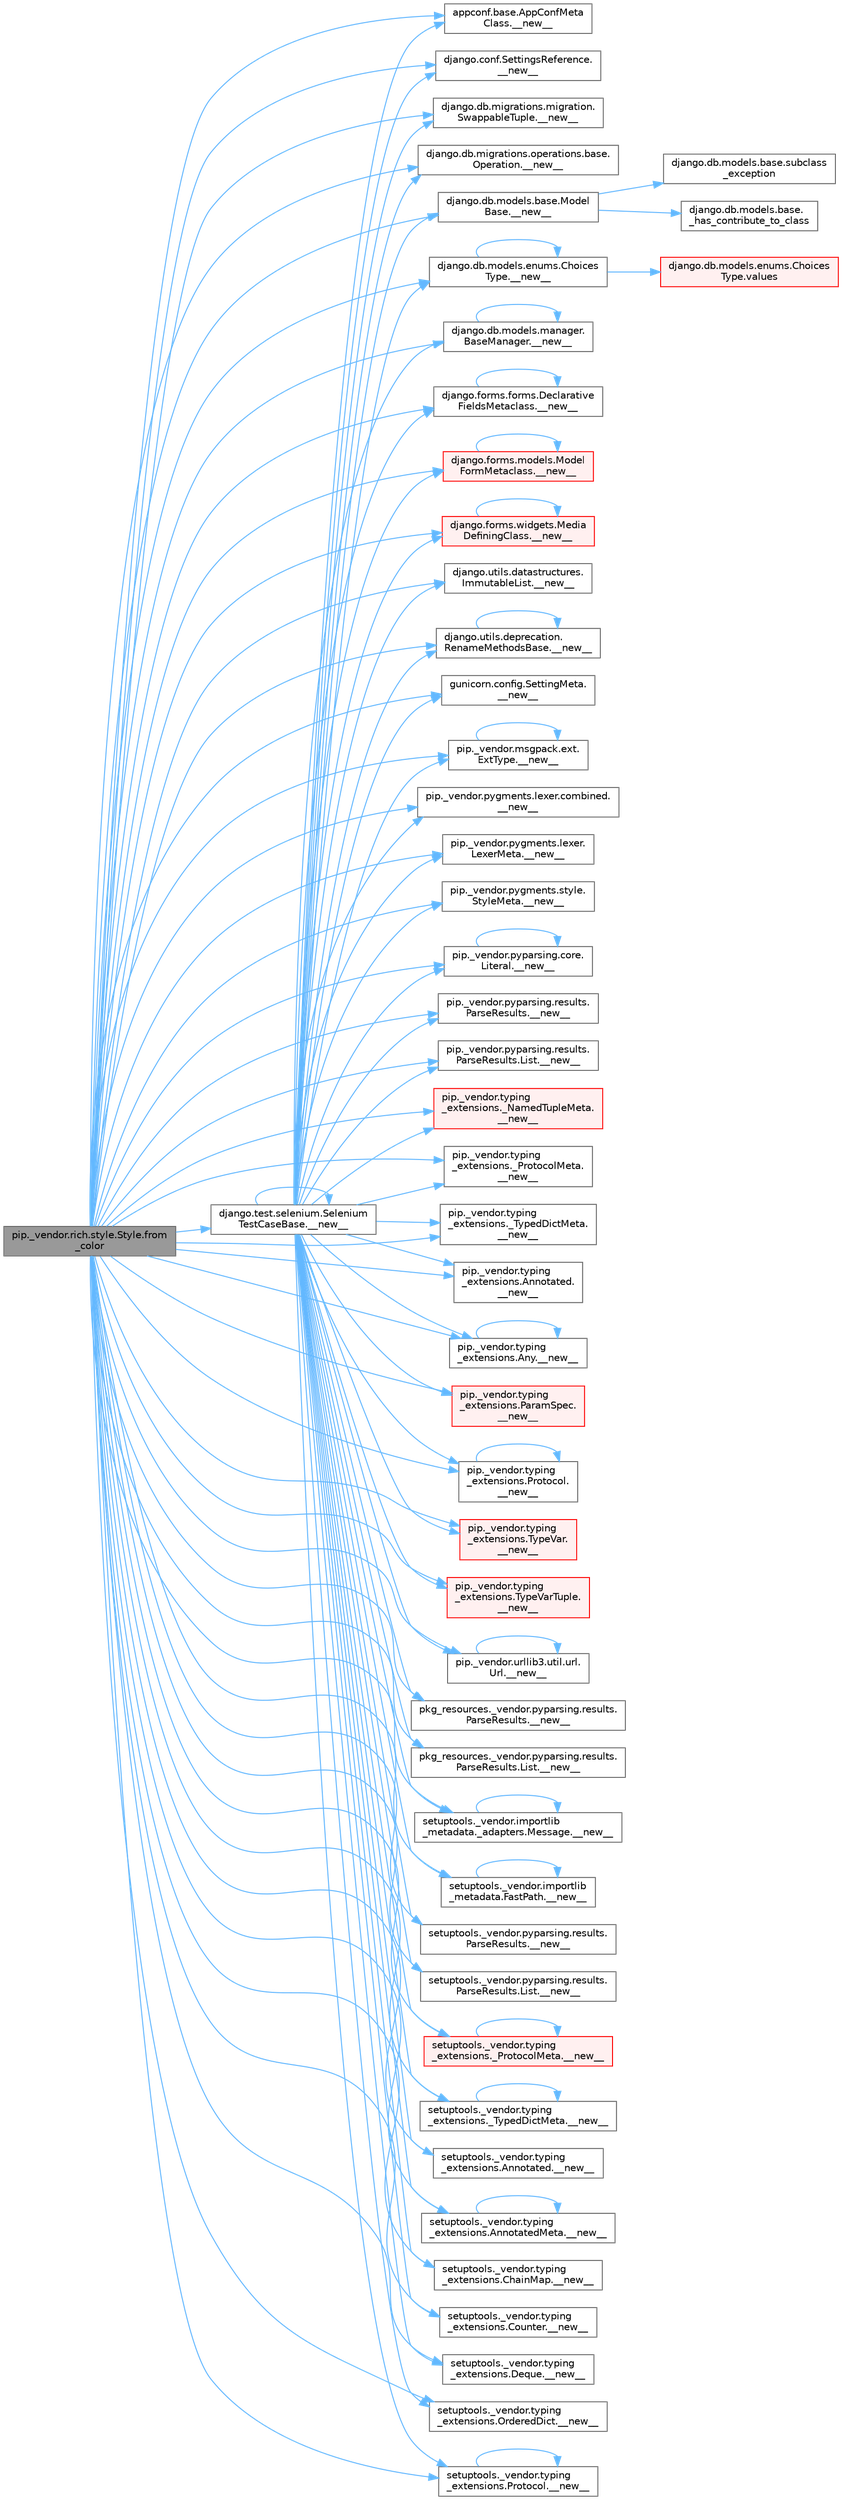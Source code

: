 digraph "pip._vendor.rich.style.Style.from_color"
{
 // LATEX_PDF_SIZE
  bgcolor="transparent";
  edge [fontname=Helvetica,fontsize=10,labelfontname=Helvetica,labelfontsize=10];
  node [fontname=Helvetica,fontsize=10,shape=box,height=0.2,width=0.4];
  rankdir="LR";
  Node1 [id="Node000001",label="pip._vendor.rich.style.Style.from\l_color",height=0.2,width=0.4,color="gray40", fillcolor="grey60", style="filled", fontcolor="black",tooltip=" "];
  Node1 -> Node2 [id="edge1_Node000001_Node000002",color="steelblue1",style="solid",tooltip=" "];
  Node2 [id="Node000002",label="appconf.base.AppConfMeta\lClass.__new__",height=0.2,width=0.4,color="grey40", fillcolor="white", style="filled",URL="$classappconf_1_1base_1_1_app_conf_meta_class.html#ae3b2cf6f30224474b6edcbf1387b0852",tooltip=" "];
  Node1 -> Node3 [id="edge2_Node000001_Node000003",color="steelblue1",style="solid",tooltip=" "];
  Node3 [id="Node000003",label="django.conf.SettingsReference.\l__new__",height=0.2,width=0.4,color="grey40", fillcolor="white", style="filled",URL="$classdjango_1_1conf_1_1_settings_reference.html#adee6f36144aa1e65ddd081a4459ddf26",tooltip=" "];
  Node1 -> Node4 [id="edge3_Node000001_Node000004",color="steelblue1",style="solid",tooltip=" "];
  Node4 [id="Node000004",label="django.db.migrations.migration.\lSwappableTuple.__new__",height=0.2,width=0.4,color="grey40", fillcolor="white", style="filled",URL="$classdjango_1_1db_1_1migrations_1_1migration_1_1_swappable_tuple.html#a7509a6a2c07a40cda2a0dac5d6e99789",tooltip=" "];
  Node1 -> Node5 [id="edge4_Node000001_Node000005",color="steelblue1",style="solid",tooltip=" "];
  Node5 [id="Node000005",label="django.db.migrations.operations.base.\lOperation.__new__",height=0.2,width=0.4,color="grey40", fillcolor="white", style="filled",URL="$classdjango_1_1db_1_1migrations_1_1operations_1_1base_1_1_operation.html#a0e75a153578c0aa184cef917cbc50cdf",tooltip=" "];
  Node1 -> Node6 [id="edge5_Node000001_Node000006",color="steelblue1",style="solid",tooltip=" "];
  Node6 [id="Node000006",label="django.db.models.base.Model\lBase.__new__",height=0.2,width=0.4,color="grey40", fillcolor="white", style="filled",URL="$classdjango_1_1db_1_1models_1_1base_1_1_model_base.html#a5688192f626b496760655c3b5309a0bc",tooltip=" "];
  Node6 -> Node7 [id="edge6_Node000006_Node000007",color="steelblue1",style="solid",tooltip=" "];
  Node7 [id="Node000007",label="django.db.models.base.\l_has_contribute_to_class",height=0.2,width=0.4,color="grey40", fillcolor="white", style="filled",URL="$namespacedjango_1_1db_1_1models_1_1base.html#abaf58b00715cc92319920ccf82da9bcf",tooltip=" "];
  Node6 -> Node8 [id="edge7_Node000006_Node000008",color="steelblue1",style="solid",tooltip=" "];
  Node8 [id="Node000008",label="django.db.models.base.subclass\l_exception",height=0.2,width=0.4,color="grey40", fillcolor="white", style="filled",URL="$namespacedjango_1_1db_1_1models_1_1base.html#a194474a030dc3ae3d4a1d74a36b93d34",tooltip=" "];
  Node1 -> Node9 [id="edge8_Node000001_Node000009",color="steelblue1",style="solid",tooltip=" "];
  Node9 [id="Node000009",label="django.db.models.enums.Choices\lType.__new__",height=0.2,width=0.4,color="grey40", fillcolor="white", style="filled",URL="$classdjango_1_1db_1_1models_1_1enums_1_1_choices_type.html#a973fedbb791aa7249348ddf93ba850d9",tooltip=" "];
  Node9 -> Node9 [id="edge9_Node000009_Node000009",color="steelblue1",style="solid",tooltip=" "];
  Node9 -> Node10 [id="edge10_Node000009_Node000010",color="steelblue1",style="solid",tooltip=" "];
  Node10 [id="Node000010",label="django.db.models.enums.Choices\lType.values",height=0.2,width=0.4,color="red", fillcolor="#FFF0F0", style="filled",URL="$classdjango_1_1db_1_1models_1_1enums_1_1_choices_type.html#a6a25241e73ee5ff638ef5b424f5cb8e8",tooltip=" "];
  Node1 -> Node2562 [id="edge11_Node000001_Node002562",color="steelblue1",style="solid",tooltip=" "];
  Node2562 [id="Node002562",label="django.db.models.manager.\lBaseManager.__new__",height=0.2,width=0.4,color="grey40", fillcolor="white", style="filled",URL="$classdjango_1_1db_1_1models_1_1manager_1_1_base_manager.html#a402956cc7048ac4239181d9bf52f38d7",tooltip=" "];
  Node2562 -> Node2562 [id="edge12_Node002562_Node002562",color="steelblue1",style="solid",tooltip=" "];
  Node1 -> Node2563 [id="edge13_Node000001_Node002563",color="steelblue1",style="solid",tooltip=" "];
  Node2563 [id="Node002563",label="django.forms.forms.Declarative\lFieldsMetaclass.__new__",height=0.2,width=0.4,color="grey40", fillcolor="white", style="filled",URL="$classdjango_1_1forms_1_1forms_1_1_declarative_fields_metaclass.html#aa82d8ae60cf8bd4ffb1991279105590e",tooltip=" "];
  Node2563 -> Node2563 [id="edge14_Node002563_Node002563",color="steelblue1",style="solid",tooltip=" "];
  Node1 -> Node2564 [id="edge15_Node000001_Node002564",color="steelblue1",style="solid",tooltip=" "];
  Node2564 [id="Node002564",label="django.forms.models.Model\lFormMetaclass.__new__",height=0.2,width=0.4,color="red", fillcolor="#FFF0F0", style="filled",URL="$classdjango_1_1forms_1_1models_1_1_model_form_metaclass.html#aed0f8e0548ca5e8f42c96d3266daa521",tooltip=" "];
  Node2564 -> Node2564 [id="edge16_Node002564_Node002564",color="steelblue1",style="solid",tooltip=" "];
  Node1 -> Node2567 [id="edge17_Node000001_Node002567",color="steelblue1",style="solid",tooltip=" "];
  Node2567 [id="Node002567",label="django.forms.widgets.Media\lDefiningClass.__new__",height=0.2,width=0.4,color="red", fillcolor="#FFF0F0", style="filled",URL="$classdjango_1_1forms_1_1widgets_1_1_media_defining_class.html#a5d0b465656e0c8c06c5b18272005b5b9",tooltip=" "];
  Node2567 -> Node2567 [id="edge18_Node002567_Node002567",color="steelblue1",style="solid",tooltip=" "];
  Node1 -> Node2569 [id="edge19_Node000001_Node002569",color="steelblue1",style="solid",tooltip=" "];
  Node2569 [id="Node002569",label="django.test.selenium.Selenium\lTestCaseBase.__new__",height=0.2,width=0.4,color="grey40", fillcolor="white", style="filled",URL="$classdjango_1_1test_1_1selenium_1_1_selenium_test_case_base.html#a4082fc89599686abaf551a6d6382b4e3",tooltip=" "];
  Node2569 -> Node2 [id="edge20_Node002569_Node000002",color="steelblue1",style="solid",tooltip=" "];
  Node2569 -> Node3 [id="edge21_Node002569_Node000003",color="steelblue1",style="solid",tooltip=" "];
  Node2569 -> Node4 [id="edge22_Node002569_Node000004",color="steelblue1",style="solid",tooltip=" "];
  Node2569 -> Node5 [id="edge23_Node002569_Node000005",color="steelblue1",style="solid",tooltip=" "];
  Node2569 -> Node6 [id="edge24_Node002569_Node000006",color="steelblue1",style="solid",tooltip=" "];
  Node2569 -> Node9 [id="edge25_Node002569_Node000009",color="steelblue1",style="solid",tooltip=" "];
  Node2569 -> Node2562 [id="edge26_Node002569_Node002562",color="steelblue1",style="solid",tooltip=" "];
  Node2569 -> Node2563 [id="edge27_Node002569_Node002563",color="steelblue1",style="solid",tooltip=" "];
  Node2569 -> Node2564 [id="edge28_Node002569_Node002564",color="steelblue1",style="solid",tooltip=" "];
  Node2569 -> Node2567 [id="edge29_Node002569_Node002567",color="steelblue1",style="solid",tooltip=" "];
  Node2569 -> Node2569 [id="edge30_Node002569_Node002569",color="steelblue1",style="solid",tooltip=" "];
  Node2569 -> Node2570 [id="edge31_Node002569_Node002570",color="steelblue1",style="solid",tooltip=" "];
  Node2570 [id="Node002570",label="django.utils.datastructures.\lImmutableList.__new__",height=0.2,width=0.4,color="grey40", fillcolor="white", style="filled",URL="$classdjango_1_1utils_1_1datastructures_1_1_immutable_list.html#a8047498daf24d8607388c0b4154740b2",tooltip=" "];
  Node2569 -> Node2571 [id="edge32_Node002569_Node002571",color="steelblue1",style="solid",tooltip=" "];
  Node2571 [id="Node002571",label="django.utils.deprecation.\lRenameMethodsBase.__new__",height=0.2,width=0.4,color="grey40", fillcolor="white", style="filled",URL="$classdjango_1_1utils_1_1deprecation_1_1_rename_methods_base.html#a72f694aaa642540d90e1bffa672370de",tooltip=" "];
  Node2571 -> Node2571 [id="edge33_Node002571_Node002571",color="steelblue1",style="solid",tooltip=" "];
  Node2569 -> Node2572 [id="edge34_Node002569_Node002572",color="steelblue1",style="solid",tooltip=" "];
  Node2572 [id="Node002572",label="gunicorn.config.SettingMeta.\l__new__",height=0.2,width=0.4,color="grey40", fillcolor="white", style="filled",URL="$classgunicorn_1_1config_1_1_setting_meta.html#a713ec36dc4c046ccc522514936b82f7f",tooltip=" "];
  Node2569 -> Node2573 [id="edge35_Node002569_Node002573",color="steelblue1",style="solid",tooltip=" "];
  Node2573 [id="Node002573",label="pip._vendor.msgpack.ext.\lExtType.__new__",height=0.2,width=0.4,color="grey40", fillcolor="white", style="filled",URL="$classpip_1_1__vendor_1_1msgpack_1_1ext_1_1_ext_type.html#abe7a0b1b20af79b005fb5a5e3efc0435",tooltip=" "];
  Node2573 -> Node2573 [id="edge36_Node002573_Node002573",color="steelblue1",style="solid",tooltip=" "];
  Node2569 -> Node2574 [id="edge37_Node002569_Node002574",color="steelblue1",style="solid",tooltip=" "];
  Node2574 [id="Node002574",label="pip._vendor.pygments.lexer.combined.\l__new__",height=0.2,width=0.4,color="grey40", fillcolor="white", style="filled",URL="$classpip_1_1__vendor_1_1pygments_1_1lexer_1_1combined.html#a9cd33c733986590cbc88a3ab713e5ce0",tooltip=" "];
  Node2569 -> Node2575 [id="edge38_Node002569_Node002575",color="steelblue1",style="solid",tooltip=" "];
  Node2575 [id="Node002575",label="pip._vendor.pygments.lexer.\lLexerMeta.__new__",height=0.2,width=0.4,color="grey40", fillcolor="white", style="filled",URL="$classpip_1_1__vendor_1_1pygments_1_1lexer_1_1_lexer_meta.html#a406da98fb1446ca90f2648ab98c66bad",tooltip=" "];
  Node2569 -> Node2576 [id="edge39_Node002569_Node002576",color="steelblue1",style="solid",tooltip=" "];
  Node2576 [id="Node002576",label="pip._vendor.pygments.style.\lStyleMeta.__new__",height=0.2,width=0.4,color="grey40", fillcolor="white", style="filled",URL="$classpip_1_1__vendor_1_1pygments_1_1style_1_1_style_meta.html#a5dc70dab76cd2e2d6376dbe75feb1769",tooltip=" "];
  Node2569 -> Node2577 [id="edge40_Node002569_Node002577",color="steelblue1",style="solid",tooltip=" "];
  Node2577 [id="Node002577",label="pip._vendor.pyparsing.core.\lLiteral.__new__",height=0.2,width=0.4,color="grey40", fillcolor="white", style="filled",URL="$classpip_1_1__vendor_1_1pyparsing_1_1core_1_1_literal.html#a0d3601e9a92f871b9cfa945f1e9e9c74",tooltip=" "];
  Node2577 -> Node2577 [id="edge41_Node002577_Node002577",color="steelblue1",style="solid",tooltip=" "];
  Node2569 -> Node2578 [id="edge42_Node002569_Node002578",color="steelblue1",style="solid",tooltip=" "];
  Node2578 [id="Node002578",label="pip._vendor.pyparsing.results.\lParseResults.__new__",height=0.2,width=0.4,color="grey40", fillcolor="white", style="filled",URL="$classpip_1_1__vendor_1_1pyparsing_1_1results_1_1_parse_results.html#a6140b8a6ae9257709158fe8a8b12e463",tooltip=" "];
  Node2569 -> Node2579 [id="edge43_Node002569_Node002579",color="steelblue1",style="solid",tooltip=" "];
  Node2579 [id="Node002579",label="pip._vendor.pyparsing.results.\lParseResults.List.__new__",height=0.2,width=0.4,color="grey40", fillcolor="white", style="filled",URL="$classpip_1_1__vendor_1_1pyparsing_1_1results_1_1_parse_results_1_1_list.html#a5e47fbe8bed3d723f908cab31b4697c8",tooltip=" "];
  Node2569 -> Node2580 [id="edge44_Node002569_Node002580",color="steelblue1",style="solid",tooltip=" "];
  Node2580 [id="Node002580",label="pip._vendor.typing\l_extensions._NamedTupleMeta.\l__new__",height=0.2,width=0.4,color="red", fillcolor="#FFF0F0", style="filled",URL="$classpip_1_1__vendor_1_1typing__extensions_1_1___named_tuple_meta.html#acfd0b699066d3a3c3b387a5630f54bda",tooltip=" "];
  Node2569 -> Node2582 [id="edge45_Node002569_Node002582",color="steelblue1",style="solid",tooltip=" "];
  Node2582 [id="Node002582",label="pip._vendor.typing\l_extensions._ProtocolMeta.\l__new__",height=0.2,width=0.4,color="grey40", fillcolor="white", style="filled",URL="$classpip_1_1__vendor_1_1typing__extensions_1_1___protocol_meta.html#a4c5bb64abd48786235dca2ce08f4dd2a",tooltip=" "];
  Node2569 -> Node2583 [id="edge46_Node002569_Node002583",color="steelblue1",style="solid",tooltip=" "];
  Node2583 [id="Node002583",label="pip._vendor.typing\l_extensions._TypedDictMeta.\l__new__",height=0.2,width=0.4,color="grey40", fillcolor="white", style="filled",URL="$classpip_1_1__vendor_1_1typing__extensions_1_1___typed_dict_meta.html#a231f9eb321bb5a92f1216c726b0ca293",tooltip=" "];
  Node2569 -> Node2584 [id="edge47_Node002569_Node002584",color="steelblue1",style="solid",tooltip=" "];
  Node2584 [id="Node002584",label="pip._vendor.typing\l_extensions.Annotated.\l__new__",height=0.2,width=0.4,color="grey40", fillcolor="white", style="filled",URL="$classpip_1_1__vendor_1_1typing__extensions_1_1_annotated.html#a29016386777b4c0fbaf5a2bfd674d613",tooltip=" "];
  Node2569 -> Node2585 [id="edge48_Node002569_Node002585",color="steelblue1",style="solid",tooltip=" "];
  Node2585 [id="Node002585",label="pip._vendor.typing\l_extensions.Any.__new__",height=0.2,width=0.4,color="grey40", fillcolor="white", style="filled",URL="$classpip_1_1__vendor_1_1typing__extensions_1_1_any.html#afc88c07996e7abcc8625b4c13948cf22",tooltip=" "];
  Node2585 -> Node2585 [id="edge49_Node002585_Node002585",color="steelblue1",style="solid",tooltip=" "];
  Node2569 -> Node2586 [id="edge50_Node002569_Node002586",color="steelblue1",style="solid",tooltip=" "];
  Node2586 [id="Node002586",label="pip._vendor.typing\l_extensions.ParamSpec.\l__new__",height=0.2,width=0.4,color="red", fillcolor="#FFF0F0", style="filled",URL="$classpip_1_1__vendor_1_1typing__extensions_1_1_param_spec.html#a2dd105c75665f4321a2f1825882cbc87",tooltip=" "];
  Node2569 -> Node2590 [id="edge51_Node002569_Node002590",color="steelblue1",style="solid",tooltip=" "];
  Node2590 [id="Node002590",label="pip._vendor.typing\l_extensions.Protocol.\l__new__",height=0.2,width=0.4,color="grey40", fillcolor="white", style="filled",URL="$classpip_1_1__vendor_1_1typing__extensions_1_1_protocol.html#a47d3d1279a5cdefac80e87f62214956d",tooltip=" "];
  Node2590 -> Node2590 [id="edge52_Node002590_Node002590",color="steelblue1",style="solid",tooltip=" "];
  Node2569 -> Node2591 [id="edge53_Node002569_Node002591",color="steelblue1",style="solid",tooltip=" "];
  Node2591 [id="Node002591",label="pip._vendor.typing\l_extensions.TypeVar.\l__new__",height=0.2,width=0.4,color="red", fillcolor="#FFF0F0", style="filled",URL="$classpip_1_1__vendor_1_1typing__extensions_1_1_type_var.html#a25ba2413599c09136145a2007f6e1dbe",tooltip=" "];
  Node2569 -> Node2592 [id="edge54_Node002569_Node002592",color="steelblue1",style="solid",tooltip=" "];
  Node2592 [id="Node002592",label="pip._vendor.typing\l_extensions.TypeVarTuple.\l__new__",height=0.2,width=0.4,color="red", fillcolor="#FFF0F0", style="filled",URL="$classpip_1_1__vendor_1_1typing__extensions_1_1_type_var_tuple.html#aae55c9f134bc96bd526ba1eae411f5f1",tooltip=" "];
  Node2569 -> Node2593 [id="edge55_Node002569_Node002593",color="steelblue1",style="solid",tooltip=" "];
  Node2593 [id="Node002593",label="pip._vendor.urllib3.util.url.\lUrl.__new__",height=0.2,width=0.4,color="grey40", fillcolor="white", style="filled",URL="$classpip_1_1__vendor_1_1urllib3_1_1util_1_1url_1_1_url.html#a456f801e13ac93858a6fbd7268ba1f04",tooltip=" "];
  Node2593 -> Node2593 [id="edge56_Node002593_Node002593",color="steelblue1",style="solid",tooltip=" "];
  Node2569 -> Node2594 [id="edge57_Node002569_Node002594",color="steelblue1",style="solid",tooltip=" "];
  Node2594 [id="Node002594",label="pkg_resources._vendor.pyparsing.results.\lParseResults.__new__",height=0.2,width=0.4,color="grey40", fillcolor="white", style="filled",URL="$classpkg__resources_1_1__vendor_1_1pyparsing_1_1results_1_1_parse_results.html#ab6a3f2774236c18c3092ff7a71132c83",tooltip=" "];
  Node2569 -> Node2595 [id="edge58_Node002569_Node002595",color="steelblue1",style="solid",tooltip=" "];
  Node2595 [id="Node002595",label="pkg_resources._vendor.pyparsing.results.\lParseResults.List.__new__",height=0.2,width=0.4,color="grey40", fillcolor="white", style="filled",URL="$classpkg__resources_1_1__vendor_1_1pyparsing_1_1results_1_1_parse_results_1_1_list.html#a5a449627c1fb5eca9be16ab8d8bfa58e",tooltip=" "];
  Node2569 -> Node2596 [id="edge59_Node002569_Node002596",color="steelblue1",style="solid",tooltip=" "];
  Node2596 [id="Node002596",label="setuptools._vendor.importlib\l_metadata._adapters.Message.__new__",height=0.2,width=0.4,color="grey40", fillcolor="white", style="filled",URL="$classsetuptools_1_1__vendor_1_1importlib__metadata_1_1__adapters_1_1_message.html#a0043d64feabda7d5d1efde3caf7a95c5",tooltip=" "];
  Node2596 -> Node2596 [id="edge60_Node002596_Node002596",color="steelblue1",style="solid",tooltip=" "];
  Node2569 -> Node2597 [id="edge61_Node002569_Node002597",color="steelblue1",style="solid",tooltip=" "];
  Node2597 [id="Node002597",label="setuptools._vendor.importlib\l_metadata.FastPath.__new__",height=0.2,width=0.4,color="grey40", fillcolor="white", style="filled",URL="$classsetuptools_1_1__vendor_1_1importlib__metadata_1_1_fast_path.html#a7cab5071b060aabfdfb5dae34cfae23c",tooltip=" "];
  Node2597 -> Node2597 [id="edge62_Node002597_Node002597",color="steelblue1",style="solid",tooltip=" "];
  Node2569 -> Node2598 [id="edge63_Node002569_Node002598",color="steelblue1",style="solid",tooltip=" "];
  Node2598 [id="Node002598",label="setuptools._vendor.pyparsing.results.\lParseResults.__new__",height=0.2,width=0.4,color="grey40", fillcolor="white", style="filled",URL="$classsetuptools_1_1__vendor_1_1pyparsing_1_1results_1_1_parse_results.html#ac3602349fba4df4d37e9913272a584fa",tooltip=" "];
  Node2569 -> Node2599 [id="edge64_Node002569_Node002599",color="steelblue1",style="solid",tooltip=" "];
  Node2599 [id="Node002599",label="setuptools._vendor.pyparsing.results.\lParseResults.List.__new__",height=0.2,width=0.4,color="grey40", fillcolor="white", style="filled",URL="$classsetuptools_1_1__vendor_1_1pyparsing_1_1results_1_1_parse_results_1_1_list.html#a0892271c313f87dff6179986d18f7bfb",tooltip=" "];
  Node2569 -> Node2600 [id="edge65_Node002569_Node002600",color="steelblue1",style="solid",tooltip=" "];
  Node2600 [id="Node002600",label="setuptools._vendor.typing\l_extensions._ProtocolMeta.__new__",height=0.2,width=0.4,color="red", fillcolor="#FFF0F0", style="filled",URL="$classsetuptools_1_1__vendor_1_1typing__extensions_1_1___protocol_meta.html#a1c58f696609685e527d87017a5ed8ac8",tooltip=" "];
  Node2600 -> Node2600 [id="edge66_Node002600_Node002600",color="steelblue1",style="solid",tooltip=" "];
  Node2569 -> Node2604 [id="edge67_Node002569_Node002604",color="steelblue1",style="solid",tooltip=" "];
  Node2604 [id="Node002604",label="setuptools._vendor.typing\l_extensions._TypedDictMeta.__new__",height=0.2,width=0.4,color="grey40", fillcolor="white", style="filled",URL="$classsetuptools_1_1__vendor_1_1typing__extensions_1_1___typed_dict_meta.html#a32878604bacd5f3db684c41247491599",tooltip=" "];
  Node2604 -> Node2604 [id="edge68_Node002604_Node002604",color="steelblue1",style="solid",tooltip=" "];
  Node2569 -> Node2605 [id="edge69_Node002569_Node002605",color="steelblue1",style="solid",tooltip=" "];
  Node2605 [id="Node002605",label="setuptools._vendor.typing\l_extensions.Annotated.__new__",height=0.2,width=0.4,color="grey40", fillcolor="white", style="filled",URL="$classsetuptools_1_1__vendor_1_1typing__extensions_1_1_annotated.html#a77dc41d7bed05dcb3c72f7e6d4d19204",tooltip=" "];
  Node2569 -> Node2606 [id="edge70_Node002569_Node002606",color="steelblue1",style="solid",tooltip=" "];
  Node2606 [id="Node002606",label="setuptools._vendor.typing\l_extensions.AnnotatedMeta.__new__",height=0.2,width=0.4,color="grey40", fillcolor="white", style="filled",URL="$classsetuptools_1_1__vendor_1_1typing__extensions_1_1_annotated_meta.html#a49933281f97b41270b387f5a1834f322",tooltip=" "];
  Node2606 -> Node2606 [id="edge71_Node002606_Node002606",color="steelblue1",style="solid",tooltip=" "];
  Node2569 -> Node2607 [id="edge72_Node002569_Node002607",color="steelblue1",style="solid",tooltip=" "];
  Node2607 [id="Node002607",label="setuptools._vendor.typing\l_extensions.ChainMap.__new__",height=0.2,width=0.4,color="grey40", fillcolor="white", style="filled",URL="$classsetuptools_1_1__vendor_1_1typing__extensions_1_1_chain_map.html#a49a1acaa033163c6804985ce9c3f3668",tooltip=" "];
  Node2569 -> Node2608 [id="edge73_Node002569_Node002608",color="steelblue1",style="solid",tooltip=" "];
  Node2608 [id="Node002608",label="setuptools._vendor.typing\l_extensions.Counter.__new__",height=0.2,width=0.4,color="grey40", fillcolor="white", style="filled",URL="$classsetuptools_1_1__vendor_1_1typing__extensions_1_1_counter.html#a00ec50d424f45f48bd0e5a5c95123556",tooltip=" "];
  Node2569 -> Node2609 [id="edge74_Node002569_Node002609",color="steelblue1",style="solid",tooltip=" "];
  Node2609 [id="Node002609",label="setuptools._vendor.typing\l_extensions.Deque.__new__",height=0.2,width=0.4,color="grey40", fillcolor="white", style="filled",URL="$classsetuptools_1_1__vendor_1_1typing__extensions_1_1_deque.html#a4cd5102217525c5247ad2e3c2ef810f6",tooltip=" "];
  Node2569 -> Node2610 [id="edge75_Node002569_Node002610",color="steelblue1",style="solid",tooltip=" "];
  Node2610 [id="Node002610",label="setuptools._vendor.typing\l_extensions.OrderedDict.__new__",height=0.2,width=0.4,color="grey40", fillcolor="white", style="filled",URL="$classsetuptools_1_1__vendor_1_1typing__extensions_1_1_ordered_dict.html#a0ec9da79613276e13aee670a3e4106d8",tooltip=" "];
  Node2569 -> Node2611 [id="edge76_Node002569_Node002611",color="steelblue1",style="solid",tooltip=" "];
  Node2611 [id="Node002611",label="setuptools._vendor.typing\l_extensions.Protocol.__new__",height=0.2,width=0.4,color="grey40", fillcolor="white", style="filled",URL="$classsetuptools_1_1__vendor_1_1typing__extensions_1_1_protocol.html#a78586744036938e6acdb9a7acb5dd354",tooltip=" "];
  Node2611 -> Node2611 [id="edge77_Node002611_Node002611",color="steelblue1",style="solid",tooltip=" "];
  Node1 -> Node2570 [id="edge78_Node000001_Node002570",color="steelblue1",style="solid",tooltip=" "];
  Node1 -> Node2571 [id="edge79_Node000001_Node002571",color="steelblue1",style="solid",tooltip=" "];
  Node1 -> Node2572 [id="edge80_Node000001_Node002572",color="steelblue1",style="solid",tooltip=" "];
  Node1 -> Node2573 [id="edge81_Node000001_Node002573",color="steelblue1",style="solid",tooltip=" "];
  Node1 -> Node2574 [id="edge82_Node000001_Node002574",color="steelblue1",style="solid",tooltip=" "];
  Node1 -> Node2575 [id="edge83_Node000001_Node002575",color="steelblue1",style="solid",tooltip=" "];
  Node1 -> Node2576 [id="edge84_Node000001_Node002576",color="steelblue1",style="solid",tooltip=" "];
  Node1 -> Node2577 [id="edge85_Node000001_Node002577",color="steelblue1",style="solid",tooltip=" "];
  Node1 -> Node2578 [id="edge86_Node000001_Node002578",color="steelblue1",style="solid",tooltip=" "];
  Node1 -> Node2579 [id="edge87_Node000001_Node002579",color="steelblue1",style="solid",tooltip=" "];
  Node1 -> Node2580 [id="edge88_Node000001_Node002580",color="steelblue1",style="solid",tooltip=" "];
  Node1 -> Node2582 [id="edge89_Node000001_Node002582",color="steelblue1",style="solid",tooltip=" "];
  Node1 -> Node2583 [id="edge90_Node000001_Node002583",color="steelblue1",style="solid",tooltip=" "];
  Node1 -> Node2584 [id="edge91_Node000001_Node002584",color="steelblue1",style="solid",tooltip=" "];
  Node1 -> Node2585 [id="edge92_Node000001_Node002585",color="steelblue1",style="solid",tooltip=" "];
  Node1 -> Node2586 [id="edge93_Node000001_Node002586",color="steelblue1",style="solid",tooltip=" "];
  Node1 -> Node2590 [id="edge94_Node000001_Node002590",color="steelblue1",style="solid",tooltip=" "];
  Node1 -> Node2591 [id="edge95_Node000001_Node002591",color="steelblue1",style="solid",tooltip=" "];
  Node1 -> Node2592 [id="edge96_Node000001_Node002592",color="steelblue1",style="solid",tooltip=" "];
  Node1 -> Node2593 [id="edge97_Node000001_Node002593",color="steelblue1",style="solid",tooltip=" "];
  Node1 -> Node2594 [id="edge98_Node000001_Node002594",color="steelblue1",style="solid",tooltip=" "];
  Node1 -> Node2595 [id="edge99_Node000001_Node002595",color="steelblue1",style="solid",tooltip=" "];
  Node1 -> Node2596 [id="edge100_Node000001_Node002596",color="steelblue1",style="solid",tooltip=" "];
  Node1 -> Node2597 [id="edge101_Node000001_Node002597",color="steelblue1",style="solid",tooltip=" "];
  Node1 -> Node2598 [id="edge102_Node000001_Node002598",color="steelblue1",style="solid",tooltip=" "];
  Node1 -> Node2599 [id="edge103_Node000001_Node002599",color="steelblue1",style="solid",tooltip=" "];
  Node1 -> Node2600 [id="edge104_Node000001_Node002600",color="steelblue1",style="solid",tooltip=" "];
  Node1 -> Node2604 [id="edge105_Node000001_Node002604",color="steelblue1",style="solid",tooltip=" "];
  Node1 -> Node2605 [id="edge106_Node000001_Node002605",color="steelblue1",style="solid",tooltip=" "];
  Node1 -> Node2606 [id="edge107_Node000001_Node002606",color="steelblue1",style="solid",tooltip=" "];
  Node1 -> Node2607 [id="edge108_Node000001_Node002607",color="steelblue1",style="solid",tooltip=" "];
  Node1 -> Node2608 [id="edge109_Node000001_Node002608",color="steelblue1",style="solid",tooltip=" "];
  Node1 -> Node2609 [id="edge110_Node000001_Node002609",color="steelblue1",style="solid",tooltip=" "];
  Node1 -> Node2610 [id="edge111_Node000001_Node002610",color="steelblue1",style="solid",tooltip=" "];
  Node1 -> Node2611 [id="edge112_Node000001_Node002611",color="steelblue1",style="solid",tooltip=" "];
}
